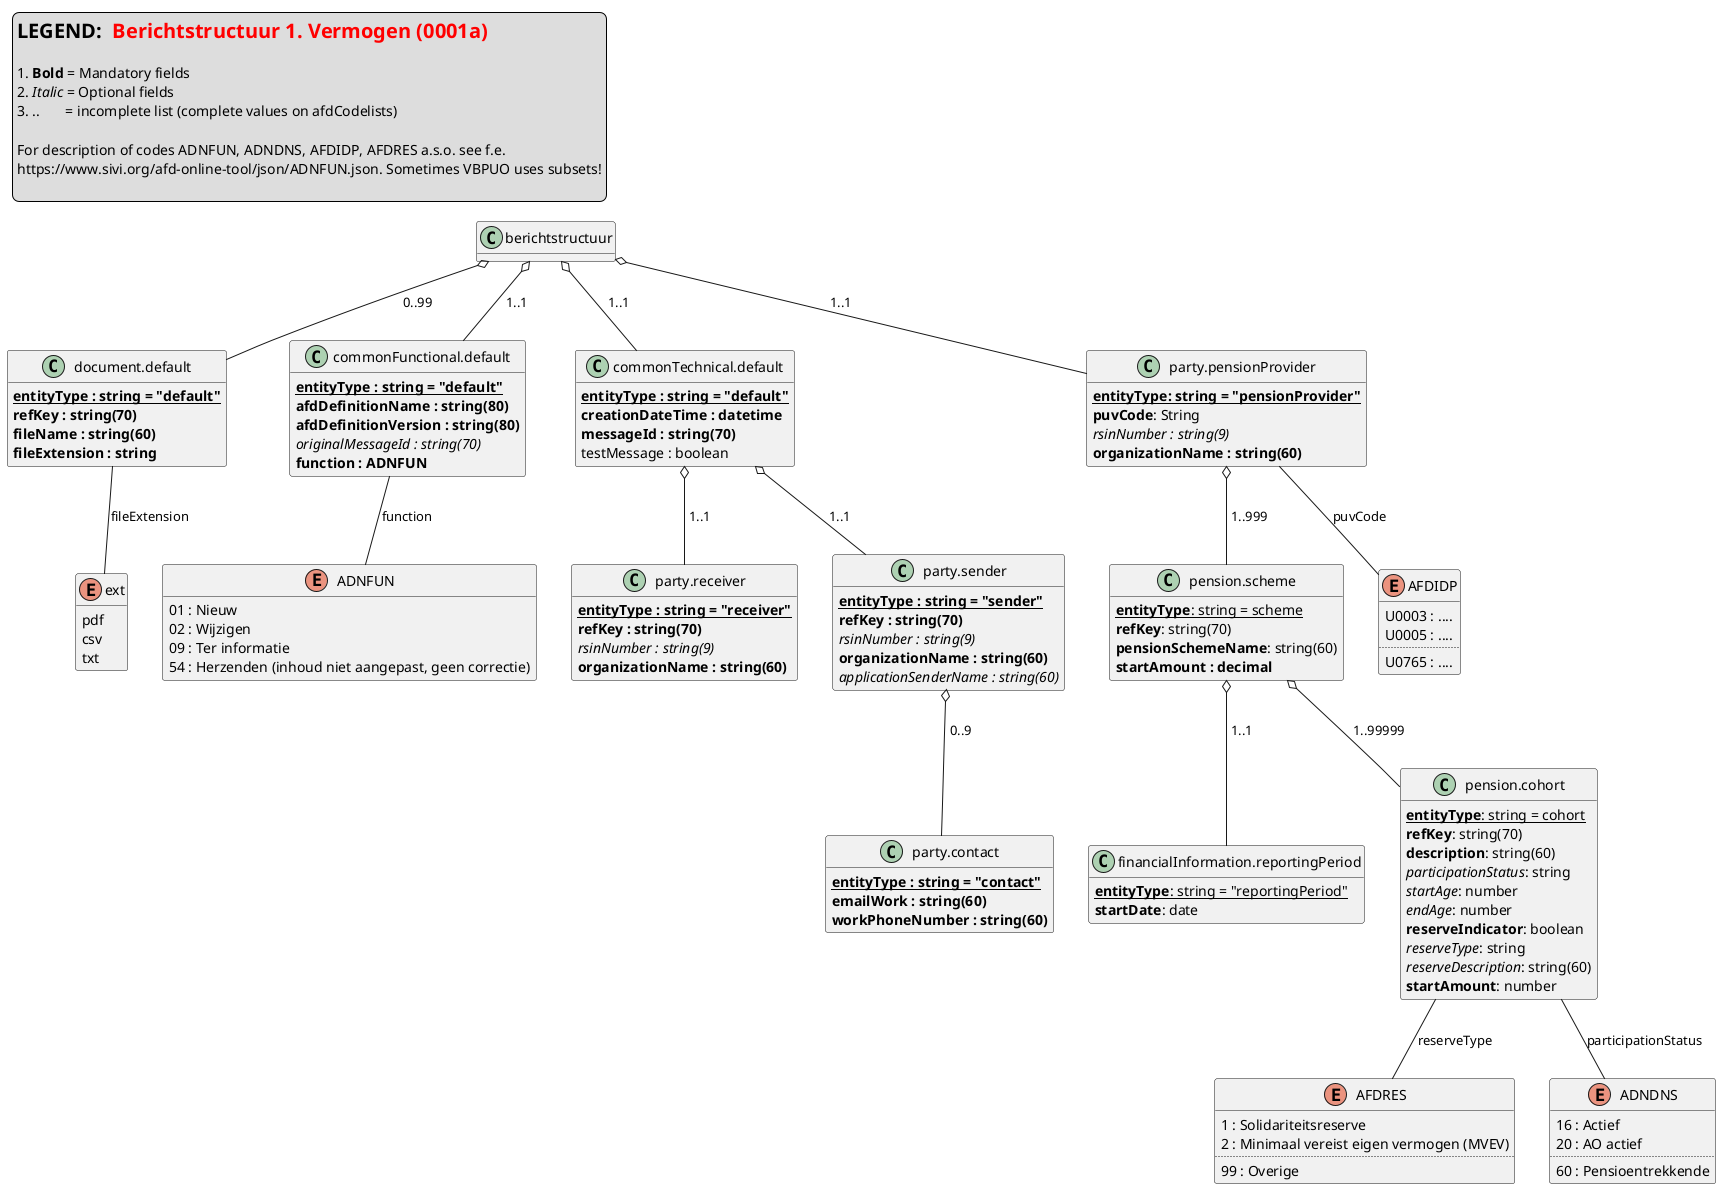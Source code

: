 @startuml
hide methods
set separator none

class berichtstructuur {}

legend top left
<size:20><b>LEGEND: </b> <color:red><b>Berichtstructuur 1. Vermogen (0001a)</b></color></size>

1. <b>Bold</b> = Mandatory fields
2. <i>Italic</i> = Optional fields
3. ..       = incomplete list (complete values on afdCodelists)

For description of codes ADNFUN, ADNDNS, AFDIDP, AFDRES a.s.o. see f.e.
https://www.sivi.org/afd-online-tool/json/ADNFUN.json. Sometimes VBPUO uses subsets!

end legend

class commonFunctional.default{
{static} **entityType : string = "default"**
    {field} **afdDefinitionName : string(80)**
    {field} **afdDefinitionVersion : string(80)**
    {field} <i>originalMessageId : string(70)</i>
    {field}**function : ADNFUN**
}

class commonTechnical.default {
 {static} **entityType : string = "default"**
    **creationDateTime : datetime**
    {field} **messageId : string(70)**
    testMessage : boolean
}


class party.receiver {
    {static} **entityType : string = "receiver"**
    {field} **refKey : string(70)**
    {field} <i>rsinNumber : string(9)</i>
    {field} **organizationName : string(60)**
}

class party.sender {
    {static} **entityType : string = "sender"**
    {field} **refKey : string(70)**
    {field} <i>rsinNumber : string(9)</i>
    {field} **organizationName : string(60)**
    {field} <i>applicationSenderName : string(60)</i>
}

class party.contact {
    {static} **entityType : string = "contact"**
    {field} **emailWork : string(60)**
    {field} **workPhoneNumber : string(60)**
}

class document.default {
    {static} **entityType : string = "default"**
    {field} **refKey : string(70)**
    {field} **fileName : string(60)**
    {field} **fileExtension : string**

}

class party.pensionProvider {
    {static} **entityType: string = "pensionProvider"**
    {field} **puvCode**: String
    {field} <i>rsinNumber : string(9)</i>
    {field} **organizationName : string(60)**
}

class pension.scheme {
    {static} **entityType**: string = scheme
    {field}**refKey**: string(70)
    {field}**pensionSchemeName**: string(60)
    {field}**startAmount : decimal**
}

class financialInformation.reportingPeriod {
    {static} **entityType**: string = "reportingPeriod"
    {field} **startDate**: date
}

class pension.cohort {
    {static} **entityType**: string = cohort
    {field}**refKey**: string(70)
    {field}**description**: string(60)
    {field}<i>participationStatus</i>: string
    {field}<i>startAge</i>: number
    {field}<i>endAge</i>: number
    {field}**reserveIndicator**: boolean
    {field}<i>reserveType</i>: string
    {field}<i>reserveDescription</i>: string(60)
    {field}**startAmount**: number
}

enum AFDRES {
    1 : Solidariteitsreserve
    2 : Minimaal vereist eigen vermogen (MVEV)
    ..
    99 : Overige
}

pension.cohort -- AFDRES : reserveType


berichtstructuur o-- commonFunctional.default : " 1..1"
berichtstructuur o-- commonTechnical.default : " 1..1"
commonTechnical.default o-- party.receiver : " 1..1"
commonTechnical.default o-- party.sender : " 1..1"
party.sender o-- party.contact : " 0..9"
berichtstructuur o-- document.default : " 0..99"
berichtstructuur o-- party.pensionProvider : " 1..1"
party.pensionProvider o-- pension.scheme : " 1..999"
pension.scheme o-- financialInformation.reportingPeriod : " 1..1"
pension.scheme o-- pension.cohort : " 1..99999"

enum AFDIDP {
    U0003 : ....
    U0005 : ....
    ..
    U0765 : ....
}

party.pensionProvider -- AFDIDP : puvCode

enum ADNDNS {
    16 : Actief
    20 : AO actief
    ..
    60 : Pensioentrekkende
}

pension.cohort -- ADNDNS : participationStatus


enum ADNFUN {
    01 : Nieuw
    02 : Wijzigen
    09 : Ter informatie
    {field} 54 : Herzenden (inhoud niet aangepast, geen correctie)
}
commonFunctional.default -- ADNFUN : function

enum ext {
    pdf
    csv
	txt

}

ext -u- document.default : fileExtension

@enduml
